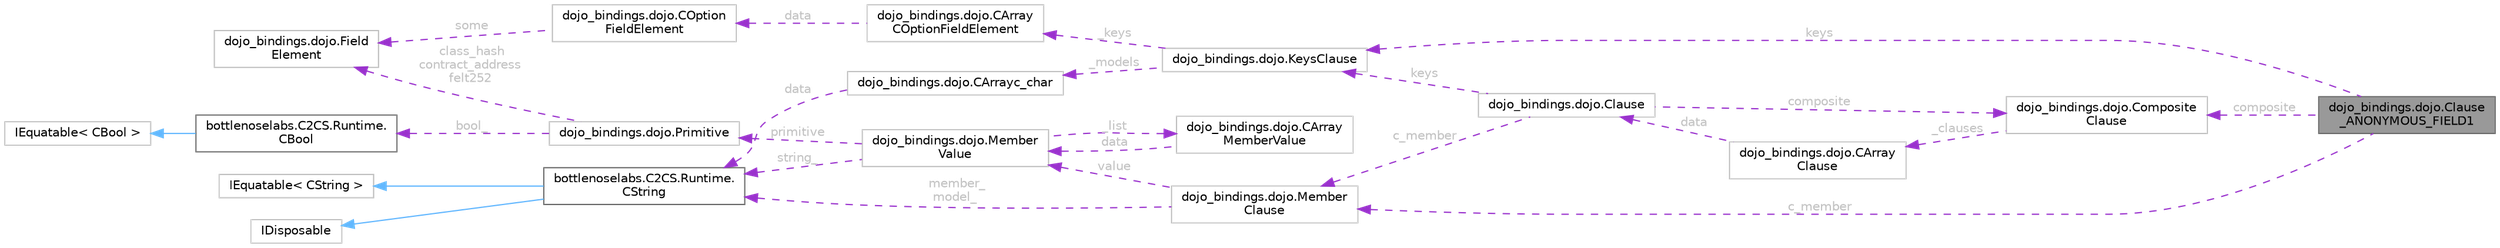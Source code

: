 digraph "dojo_bindings.dojo.Clause_ANONYMOUS_FIELD1"
{
 // LATEX_PDF_SIZE
  bgcolor="transparent";
  edge [fontname=Helvetica,fontsize=10,labelfontname=Helvetica,labelfontsize=10];
  node [fontname=Helvetica,fontsize=10,shape=box,height=0.2,width=0.4];
  rankdir="LR";
  Node1 [id="Node000001",label="dojo_bindings.dojo.Clause\l_ANONYMOUS_FIELD1",height=0.2,width=0.4,color="gray40", fillcolor="grey60", style="filled", fontcolor="black",tooltip=" "];
  Node2 -> Node1 [id="edge1_Node000001_Node000002",dir="back",color="darkorchid3",style="dashed",tooltip=" ",label=" keys",fontcolor="grey" ];
  Node2 [id="Node000002",label="dojo_bindings.dojo.KeysClause",height=0.2,width=0.4,color="grey75", fillcolor="white", style="filled",URL="$structdojo__bindings_1_1dojo_1_1_keys_clause.html",tooltip=" "];
  Node3 -> Node2 [id="edge2_Node000002_Node000003",dir="back",color="darkorchid3",style="dashed",tooltip=" ",label=" _keys",fontcolor="grey" ];
  Node3 [id="Node000003",label="dojo_bindings.dojo.CArray\lCOptionFieldElement",height=0.2,width=0.4,color="grey75", fillcolor="white", style="filled",URL="$structdojo__bindings_1_1dojo_1_1_c_array_c_option_field_element.html",tooltip=" "];
  Node4 -> Node3 [id="edge3_Node000003_Node000004",dir="back",color="darkorchid3",style="dashed",tooltip=" ",label=" data",fontcolor="grey" ];
  Node4 [id="Node000004",label="dojo_bindings.dojo.COption\lFieldElement",height=0.2,width=0.4,color="grey75", fillcolor="white", style="filled",URL="$structdojo__bindings_1_1dojo_1_1_c_option_field_element.html",tooltip=" "];
  Node5 -> Node4 [id="edge4_Node000004_Node000005",dir="back",color="darkorchid3",style="dashed",tooltip=" ",label=" some",fontcolor="grey" ];
  Node5 [id="Node000005",label="dojo_bindings.dojo.Field\lElement",height=0.2,width=0.4,color="grey75", fillcolor="white", style="filled",URL="$structdojo__bindings_1_1dojo_1_1_field_element.html",tooltip=" "];
  Node6 -> Node2 [id="edge5_Node000002_Node000006",dir="back",color="darkorchid3",style="dashed",tooltip=" ",label=" _models",fontcolor="grey" ];
  Node6 [id="Node000006",label="dojo_bindings.dojo.CArrayc_char",height=0.2,width=0.4,color="grey75", fillcolor="white", style="filled",URL="$structdojo__bindings_1_1dojo_1_1_c_arrayc__char.html",tooltip=" "];
  Node7 -> Node6 [id="edge6_Node000006_Node000007",dir="back",color="darkorchid3",style="dashed",tooltip=" ",label=" data",fontcolor="grey" ];
  Node7 [id="Node000007",label="bottlenoselabs.C2CS.Runtime.\lCString",height=0.2,width=0.4,color="gray40", fillcolor="white", style="filled",URL="$structbottlenoselabs_1_1_c2_c_s_1_1_runtime_1_1_c_string.html",tooltip="A pointer value type of bytes that represent a string; the C type char*."];
  Node8 -> Node7 [id="edge7_Node000007_Node000008",dir="back",color="steelblue1",style="solid",tooltip=" "];
  Node8 [id="Node000008",label="IEquatable\< CString \>",height=0.2,width=0.4,color="grey75", fillcolor="white", style="filled",tooltip=" "];
  Node9 -> Node7 [id="edge8_Node000007_Node000009",dir="back",color="steelblue1",style="solid",tooltip=" "];
  Node9 [id="Node000009",label="IDisposable",height=0.2,width=0.4,color="grey75", fillcolor="white", style="filled",tooltip=" "];
  Node10 -> Node1 [id="edge9_Node000001_Node000010",dir="back",color="darkorchid3",style="dashed",tooltip=" ",label=" c_member",fontcolor="grey" ];
  Node10 [id="Node000010",label="dojo_bindings.dojo.Member\lClause",height=0.2,width=0.4,color="grey75", fillcolor="white", style="filled",URL="$structdojo__bindings_1_1dojo_1_1_member_clause.html",tooltip=" "];
  Node7 -> Node10 [id="edge10_Node000010_Node000007",dir="back",color="darkorchid3",style="dashed",tooltip=" ",label=" member_\nmodel_",fontcolor="grey" ];
  Node11 -> Node10 [id="edge11_Node000010_Node000011",dir="back",color="darkorchid3",style="dashed",tooltip=" ",label=" value",fontcolor="grey" ];
  Node11 [id="Node000011",label="dojo_bindings.dojo.Member\lValue",height=0.2,width=0.4,color="grey75", fillcolor="white", style="filled",URL="$structdojo__bindings_1_1dojo_1_1_member_value.html",tooltip=" "];
  Node12 -> Node11 [id="edge12_Node000011_Node000012",dir="back",color="darkorchid3",style="dashed",tooltip=" ",label=" primitive",fontcolor="grey" ];
  Node12 [id="Node000012",label="dojo_bindings.dojo.Primitive",height=0.2,width=0.4,color="grey75", fillcolor="white", style="filled",URL="$structdojo__bindings_1_1dojo_1_1_primitive.html",tooltip=" "];
  Node13 -> Node12 [id="edge13_Node000012_Node000013",dir="back",color="darkorchid3",style="dashed",tooltip=" ",label=" bool_",fontcolor="grey" ];
  Node13 [id="Node000013",label="bottlenoselabs.C2CS.Runtime.\lCBool",height=0.2,width=0.4,color="gray40", fillcolor="white", style="filled",URL="$structbottlenoselabs_1_1_c2_c_s_1_1_runtime_1_1_c_bool.html",tooltip="A boolean value type with the same memory layout as a byte in both managed and unmanaged contexts; eq..."];
  Node14 -> Node13 [id="edge14_Node000013_Node000014",dir="back",color="steelblue1",style="solid",tooltip=" "];
  Node14 [id="Node000014",label="IEquatable\< CBool \>",height=0.2,width=0.4,color="grey75", fillcolor="white", style="filled",tooltip=" "];
  Node5 -> Node12 [id="edge15_Node000012_Node000005",dir="back",color="darkorchid3",style="dashed",tooltip=" ",label=" class_hash\ncontract_address\nfelt252",fontcolor="grey" ];
  Node7 -> Node11 [id="edge16_Node000011_Node000007",dir="back",color="darkorchid3",style="dashed",tooltip=" ",label=" string_",fontcolor="grey" ];
  Node15 -> Node11 [id="edge17_Node000011_Node000015",dir="back",color="darkorchid3",style="dashed",tooltip=" ",label=" _list",fontcolor="grey" ];
  Node15 [id="Node000015",label="dojo_bindings.dojo.CArray\lMemberValue",height=0.2,width=0.4,color="grey75", fillcolor="white", style="filled",URL="$structdojo__bindings_1_1dojo_1_1_c_array_member_value.html",tooltip=" "];
  Node11 -> Node15 [id="edge18_Node000015_Node000011",dir="back",color="darkorchid3",style="dashed",tooltip=" ",label=" data",fontcolor="grey" ];
  Node16 -> Node1 [id="edge19_Node000001_Node000016",dir="back",color="darkorchid3",style="dashed",tooltip=" ",label=" composite",fontcolor="grey" ];
  Node16 [id="Node000016",label="dojo_bindings.dojo.Composite\lClause",height=0.2,width=0.4,color="grey75", fillcolor="white", style="filled",URL="$structdojo__bindings_1_1dojo_1_1_composite_clause.html",tooltip=" "];
  Node17 -> Node16 [id="edge20_Node000016_Node000017",dir="back",color="darkorchid3",style="dashed",tooltip=" ",label=" _clauses",fontcolor="grey" ];
  Node17 [id="Node000017",label="dojo_bindings.dojo.CArray\lClause",height=0.2,width=0.4,color="grey75", fillcolor="white", style="filled",URL="$structdojo__bindings_1_1dojo_1_1_c_array_clause.html",tooltip=" "];
  Node18 -> Node17 [id="edge21_Node000017_Node000018",dir="back",color="darkorchid3",style="dashed",tooltip=" ",label=" data",fontcolor="grey" ];
  Node18 [id="Node000018",label="dojo_bindings.dojo.Clause",height=0.2,width=0.4,color="grey75", fillcolor="white", style="filled",URL="$structdojo__bindings_1_1dojo_1_1_clause.html",tooltip=" "];
  Node2 -> Node18 [id="edge22_Node000018_Node000002",dir="back",color="darkorchid3",style="dashed",tooltip=" ",label=" keys",fontcolor="grey" ];
  Node10 -> Node18 [id="edge23_Node000018_Node000010",dir="back",color="darkorchid3",style="dashed",tooltip=" ",label=" c_member",fontcolor="grey" ];
  Node16 -> Node18 [id="edge24_Node000018_Node000016",dir="back",color="darkorchid3",style="dashed",tooltip=" ",label=" composite",fontcolor="grey" ];
}
